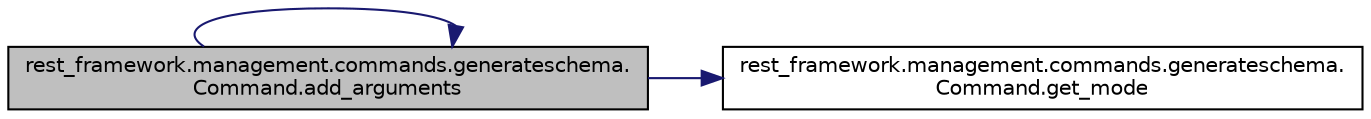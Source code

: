 digraph "rest_framework.management.commands.generateschema.Command.add_arguments"
{
 // LATEX_PDF_SIZE
  edge [fontname="Helvetica",fontsize="10",labelfontname="Helvetica",labelfontsize="10"];
  node [fontname="Helvetica",fontsize="10",shape=record];
  rankdir="LR";
  Node1 [label="rest_framework.management.commands.generateschema.\lCommand.add_arguments",height=0.2,width=0.4,color="black", fillcolor="grey75", style="filled", fontcolor="black",tooltip=" "];
  Node1 -> Node1 [color="midnightblue",fontsize="10",style="solid",fontname="Helvetica"];
  Node1 -> Node2 [color="midnightblue",fontsize="10",style="solid",fontname="Helvetica"];
  Node2 [label="rest_framework.management.commands.generateschema.\lCommand.get_mode",height=0.2,width=0.4,color="black", fillcolor="white", style="filled",URL="$d5/d52/classrest__framework_1_1management_1_1commands_1_1generateschema_1_1_command.html#a3ef84e054ac464560ae339c2e09209d2",tooltip=" "];
}
